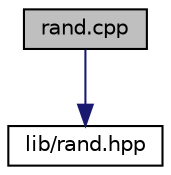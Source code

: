 digraph "rand.cpp"
{
 // LATEX_PDF_SIZE
  edge [fontname="Helvetica",fontsize="10",labelfontname="Helvetica",labelfontsize="10"];
  node [fontname="Helvetica",fontsize="10",shape=record];
  Node1 [label="rand.cpp",height=0.2,width=0.4,color="black", fillcolor="grey75", style="filled", fontcolor="black",tooltip="Portable implementation of rand and srand as according to the C standard implementation by K&R."];
  Node1 -> Node2 [color="midnightblue",fontsize="10",style="solid",fontname="Helvetica"];
  Node2 [label="lib/rand.hpp",height=0.2,width=0.4,color="black", fillcolor="white", style="filled",URL="$d4/d0b/rand_8hpp.html",tooltip=" "];
}
